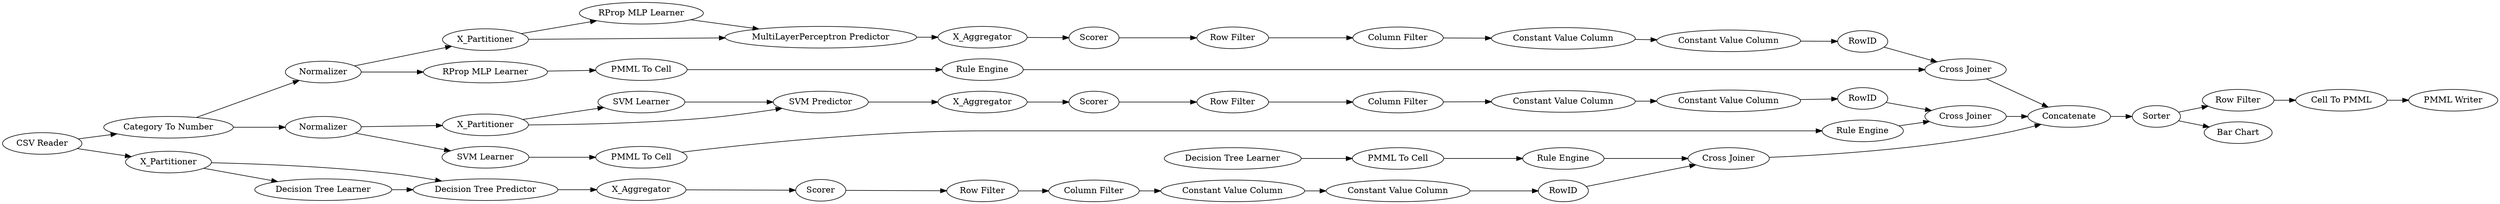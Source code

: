 digraph {
	"1976491690669990099_32" [label="MultiLayerPerceptron Predictor"]
	"-5122404758614349704_9" [label="Row Filter"]
	"1976491690669990099_38" [label="Cross Joiner"]
	"-3121871697527712750_54" [label="Cell To PMML"]
	"1700522946939968373_2" [label=X_Partitioner]
	"1700522946939968373_7" [label=X_Aggregator]
	"2823635973468671639_38" [label="Cross Joiner"]
	"-8313389327309848213_35" [label="RProp MLP Learner"]
	"-5036909894706299978_292" [label="Constant Value Column"]
	"-1458146612322863908_28" [label="PMML To Cell"]
	"-3121871697527712750_58" [label="Category To Number"]
	"1700522946939968373_40" [label=Normalizer]
	"-5122404758614349704_293" [label=RowID]
	"2823635973468671639_32" [label="Decision Tree Predictor"]
	"-1993215917179415949_34" [label="PMML To Cell"]
	"-8313389327309848213_22" [label="PMML To Cell"]
	"2316752651146867429_292" [label="Constant Value Column"]
	"1700522946939968373_32" [label="SVM Predictor"]
	"-3121871697527712750_53" [label="Row Filter"]
	"1976491690669990099_7" [label=X_Aggregator]
	"1700522946939968373_41" [label=Scorer]
	"-5122404758614349704_290" [label="Constant Value Column"]
	"-3121871697527712750_61" [label="PMML Writer"]
	"-5122404758614349704_294" [label="Column Filter"]
	"-1458146612322863908_33" [label="Decision Tree Learner"]
	"2823635973468671639_39" [label=Scorer]
	"-3121871697527712750_59" [label="Bar Chart"]
	"2316752651146867429_290" [label="Constant Value Column"]
	"1976491690669990099_2" [label=X_Partitioner]
	"2316752651146867429_9" [label="Row Filter"]
	"-3121871697527712750_52" [label=Sorter]
	"-1458146612322863908_34" [label="Rule Engine"]
	"-3121871697527712750_62" [label="CSV Reader"]
	"-5036909894706299978_294" [label="Column Filter"]
	"-5122404758614349704_292" [label="Constant Value Column"]
	"2823635973468671639_31" [label="Decision Tree Learner"]
	"-3121871697527712750_60" [label=Concatenate]
	"-5036909894706299978_290" [label="Constant Value Column"]
	"1700522946939968373_39" [label="Cross Joiner"]
	"-1993215917179415949_33" [label="SVM Learner"]
	"2823635973468671639_2" [label=X_Partitioner]
	"1976491690669990099_40" [label=Scorer]
	"2316752651146867429_294" [label="Column Filter"]
	"2316752651146867429_293" [label=RowID]
	"-1993215917179415949_35" [label="Rule Engine"]
	"1976491690669990099_39" [label=Normalizer]
	"1700522946939968373_31" [label="SVM Learner"]
	"2823635973468671639_7" [label=X_Aggregator]
	"-5036909894706299978_9" [label="Row Filter"]
	"1976491690669990099_31" [label="RProp MLP Learner"]
	"-5036909894706299978_293" [label=RowID]
	"-8313389327309848213_34" [label="Rule Engine"]
	"-5122404758614349704_292" -> "-5122404758614349704_293"
	"1976491690669990099_2" -> "1976491690669990099_32"
	"2823635973468671639_39" -> "-5036909894706299978_9"
	"-1458146612322863908_34" -> "2823635973468671639_38"
	"-5036909894706299978_9" -> "-5036909894706299978_294"
	"2823635973468671639_2" -> "2823635973468671639_32"
	"1700522946939968373_7" -> "1700522946939968373_41"
	"1976491690669990099_31" -> "1976491690669990099_32"
	"-1993215917179415949_34" -> "-1993215917179415949_35"
	"1976491690669990099_2" -> "1976491690669990099_31"
	"2316752651146867429_290" -> "2316752651146867429_292"
	"-5036909894706299978_292" -> "-5036909894706299978_293"
	"1700522946939968373_31" -> "1700522946939968373_32"
	"1700522946939968373_40" -> "-1993215917179415949_33"
	"2316752651146867429_9" -> "2316752651146867429_294"
	"-1458146612322863908_33" -> "-1458146612322863908_28"
	"-3121871697527712750_58" -> "1976491690669990099_39"
	"1976491690669990099_39" -> "1976491690669990099_2"
	"-3121871697527712750_60" -> "-3121871697527712750_52"
	"-8313389327309848213_35" -> "-8313389327309848213_22"
	"1976491690669990099_32" -> "1976491690669990099_7"
	"-3121871697527712750_53" -> "-3121871697527712750_54"
	"1700522946939968373_2" -> "1700522946939968373_32"
	"-1993215917179415949_35" -> "1700522946939968373_39"
	"-5036909894706299978_294" -> "-5036909894706299978_290"
	"1700522946939968373_32" -> "1700522946939968373_7"
	"2823635973468671639_31" -> "2823635973468671639_32"
	"-3121871697527712750_54" -> "-3121871697527712750_61"
	"-3121871697527712750_62" -> "-3121871697527712750_58"
	"1976491690669990099_39" -> "-8313389327309848213_35"
	"-3121871697527712750_62" -> "2823635973468671639_2"
	"-3121871697527712750_58" -> "1700522946939968373_40"
	"2823635973468671639_2" -> "2823635973468671639_31"
	"-1993215917179415949_33" -> "-1993215917179415949_34"
	"2316752651146867429_292" -> "2316752651146867429_293"
	"1976491690669990099_7" -> "1976491690669990099_40"
	"-5122404758614349704_290" -> "-5122404758614349704_292"
	"-5122404758614349704_293" -> "1976491690669990099_38"
	"2823635973468671639_7" -> "2823635973468671639_39"
	"1700522946939968373_2" -> "1700522946939968373_31"
	"1700522946939968373_40" -> "1700522946939968373_2"
	"2823635973468671639_38" -> "-3121871697527712750_60"
	"-5122404758614349704_294" -> "-5122404758614349704_290"
	"-5036909894706299978_290" -> "-5036909894706299978_292"
	"2316752651146867429_294" -> "2316752651146867429_290"
	"1976491690669990099_40" -> "-5122404758614349704_9"
	"-8313389327309848213_34" -> "1976491690669990099_38"
	"2823635973468671639_32" -> "2823635973468671639_7"
	"-8313389327309848213_22" -> "-8313389327309848213_34"
	"2316752651146867429_293" -> "1700522946939968373_39"
	"-1458146612322863908_28" -> "-1458146612322863908_34"
	"-5122404758614349704_9" -> "-5122404758614349704_294"
	"1976491690669990099_38" -> "-3121871697527712750_60"
	"-3121871697527712750_52" -> "-3121871697527712750_53"
	"-3121871697527712750_52" -> "-3121871697527712750_59"
	"1700522946939968373_41" -> "2316752651146867429_9"
	"-5036909894706299978_293" -> "2823635973468671639_38"
	"1700522946939968373_39" -> "-3121871697527712750_60"
	rankdir=LR
}
